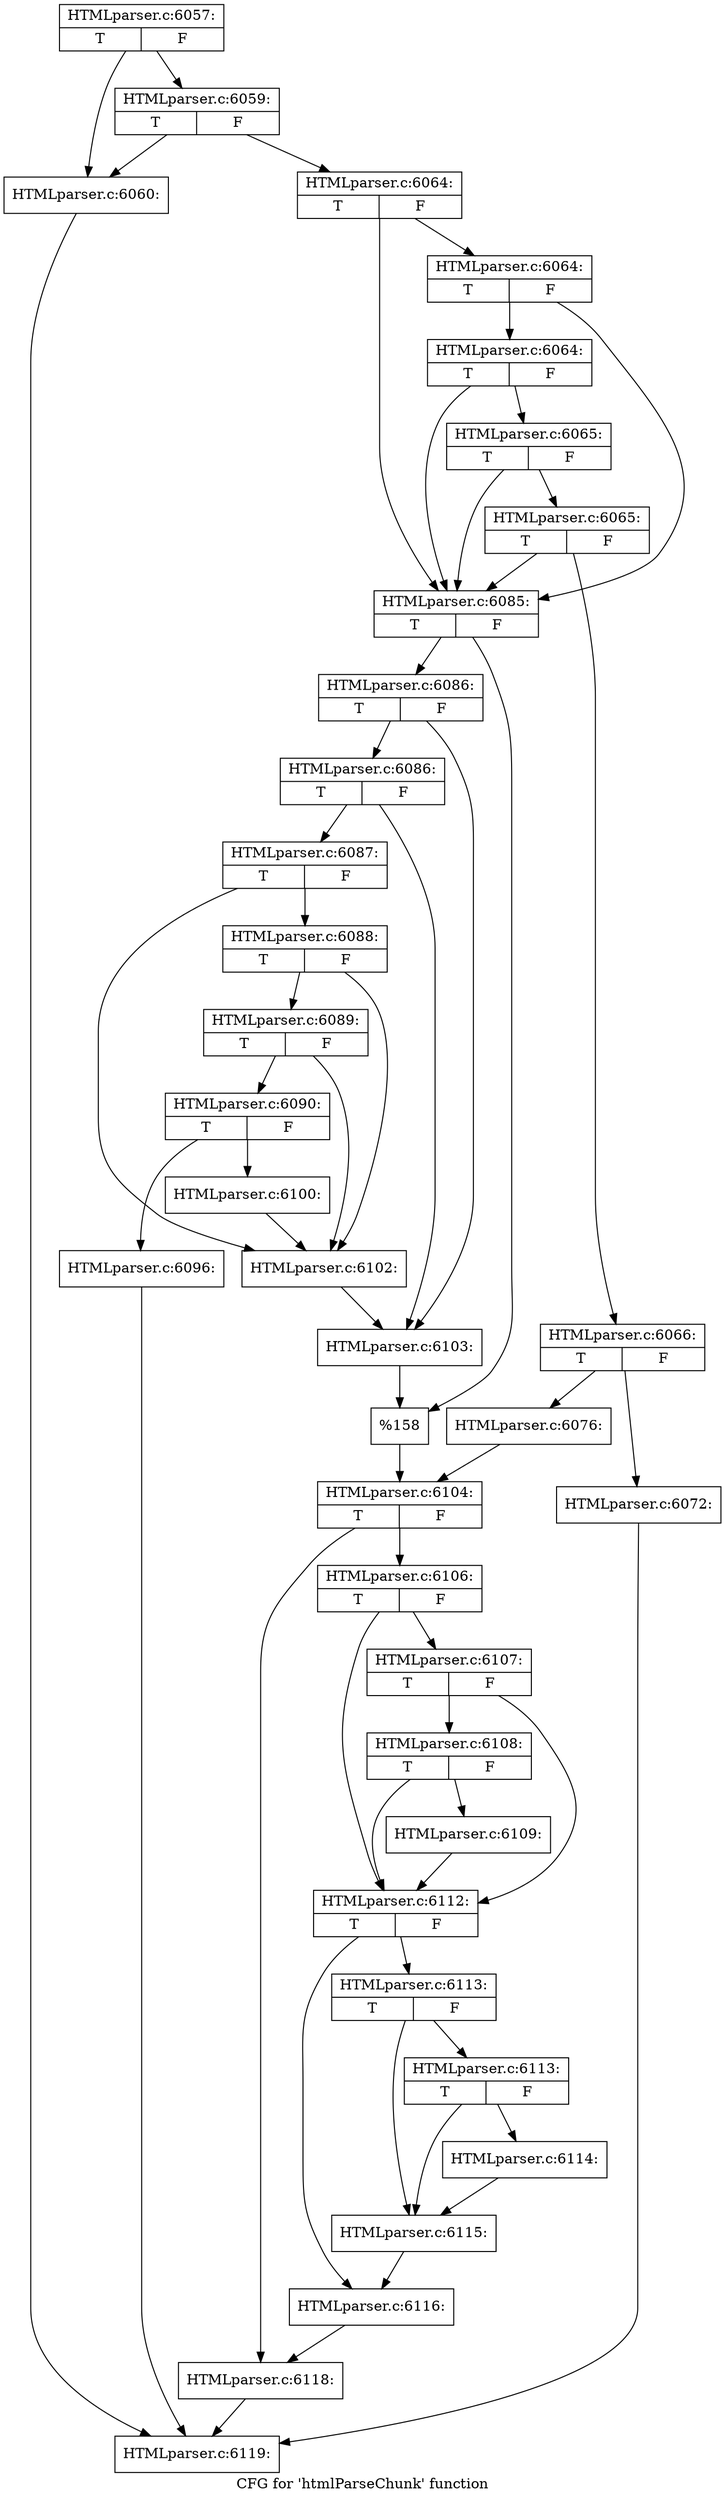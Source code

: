 digraph "CFG for 'htmlParseChunk' function" {
	label="CFG for 'htmlParseChunk' function";

	Node0x3cdfe30 [shape=record,label="{HTMLparser.c:6057:|{<s0>T|<s1>F}}"];
	Node0x3cdfe30 -> Node0x39c5f40;
	Node0x3cdfe30 -> Node0x39c5fe0;
	Node0x39c5fe0 [shape=record,label="{HTMLparser.c:6059:|{<s0>T|<s1>F}}"];
	Node0x39c5fe0 -> Node0x39c5f40;
	Node0x39c5fe0 -> Node0x39c5f90;
	Node0x39c5f40 [shape=record,label="{HTMLparser.c:6060:}"];
	Node0x39c5f40 -> Node0x37ab320;
	Node0x39c5f90 [shape=record,label="{HTMLparser.c:6064:|{<s0>T|<s1>F}}"];
	Node0x39c5f90 -> Node0x3aaf2d0;
	Node0x39c5f90 -> Node0x3aaf100;
	Node0x3aaf2d0 [shape=record,label="{HTMLparser.c:6064:|{<s0>T|<s1>F}}"];
	Node0x3aaf2d0 -> Node0x3aaf250;
	Node0x3aaf2d0 -> Node0x3aaf100;
	Node0x3aaf250 [shape=record,label="{HTMLparser.c:6064:|{<s0>T|<s1>F}}"];
	Node0x3aaf250 -> Node0x3aaf1d0;
	Node0x3aaf250 -> Node0x3aaf100;
	Node0x3aaf1d0 [shape=record,label="{HTMLparser.c:6065:|{<s0>T|<s1>F}}"];
	Node0x3aaf1d0 -> Node0x3aaf150;
	Node0x3aaf1d0 -> Node0x3aaf100;
	Node0x3aaf150 [shape=record,label="{HTMLparser.c:6065:|{<s0>T|<s1>F}}"];
	Node0x3aaf150 -> Node0x3aaf060;
	Node0x3aaf150 -> Node0x3aaf100;
	Node0x3aaf060 [shape=record,label="{HTMLparser.c:6066:|{<s0>T|<s1>F}}"];
	Node0x3aaf060 -> Node0x3d1a4d0;
	Node0x3aaf060 -> Node0x3d1aa90;
	Node0x3d1a4d0 [shape=record,label="{HTMLparser.c:6072:}"];
	Node0x3d1a4d0 -> Node0x37ab320;
	Node0x3d1aa90 [shape=record,label="{HTMLparser.c:6076:}"];
	Node0x3d1aa90 -> Node0x3aaf0b0;
	Node0x3aaf100 [shape=record,label="{HTMLparser.c:6085:|{<s0>T|<s1>F}}"];
	Node0x3aaf100 -> Node0x3d1b5e0;
	Node0x3aaf100 -> Node0x3d1be30;
	Node0x3d1b5e0 [shape=record,label="{HTMLparser.c:6086:|{<s0>T|<s1>F}}"];
	Node0x3d1b5e0 -> Node0x3d1c1f0;
	Node0x3d1b5e0 -> Node0x3d1c1a0;
	Node0x3d1c1f0 [shape=record,label="{HTMLparser.c:6086:|{<s0>T|<s1>F}}"];
	Node0x3d1c1f0 -> Node0x3d1c150;
	Node0x3d1c1f0 -> Node0x3d1c1a0;
	Node0x3d1c150 [shape=record,label="{HTMLparser.c:6087:|{<s0>T|<s1>F}}"];
	Node0x3d1c150 -> Node0x3d1d190;
	Node0x3d1c150 -> Node0x3d1d0c0;
	Node0x3d1d190 [shape=record,label="{HTMLparser.c:6088:|{<s0>T|<s1>F}}"];
	Node0x3d1d190 -> Node0x3d1d110;
	Node0x3d1d190 -> Node0x3d1d0c0;
	Node0x3d1d110 [shape=record,label="{HTMLparser.c:6089:|{<s0>T|<s1>F}}"];
	Node0x3d1d110 -> Node0x3d1d070;
	Node0x3d1d110 -> Node0x3d1d0c0;
	Node0x3d1d070 [shape=record,label="{HTMLparser.c:6090:|{<s0>T|<s1>F}}"];
	Node0x3d1d070 -> Node0x3afe2e0;
	Node0x3d1d070 -> Node0x3d1ff50;
	Node0x3afe2e0 [shape=record,label="{HTMLparser.c:6096:}"];
	Node0x3afe2e0 -> Node0x37ab320;
	Node0x3d1ff50 [shape=record,label="{HTMLparser.c:6100:}"];
	Node0x3d1ff50 -> Node0x3d1d0c0;
	Node0x3d1d0c0 [shape=record,label="{HTMLparser.c:6102:}"];
	Node0x3d1d0c0 -> Node0x3d1c1a0;
	Node0x3d1c1a0 [shape=record,label="{HTMLparser.c:6103:}"];
	Node0x3d1c1a0 -> Node0x3d1be30;
	Node0x3d1be30 [shape=record,label="{%158}"];
	Node0x3d1be30 -> Node0x3aaf0b0;
	Node0x3aaf0b0 [shape=record,label="{HTMLparser.c:6104:|{<s0>T|<s1>F}}"];
	Node0x3aaf0b0 -> Node0x3d21690;
	Node0x3aaf0b0 -> Node0x3d21a10;
	Node0x3d21690 [shape=record,label="{HTMLparser.c:6106:|{<s0>T|<s1>F}}"];
	Node0x3d21690 -> Node0x3d21cc0;
	Node0x3d21690 -> Node0x3d21c20;
	Node0x3d21cc0 [shape=record,label="{HTMLparser.c:6107:|{<s0>T|<s1>F}}"];
	Node0x3d21cc0 -> Node0x3d21c70;
	Node0x3d21cc0 -> Node0x3d21c20;
	Node0x3d21c70 [shape=record,label="{HTMLparser.c:6108:|{<s0>T|<s1>F}}"];
	Node0x3d21c70 -> Node0x3d21bd0;
	Node0x3d21c70 -> Node0x3d21c20;
	Node0x3d21bd0 [shape=record,label="{HTMLparser.c:6109:}"];
	Node0x3d21bd0 -> Node0x3d21c20;
	Node0x3d21c20 [shape=record,label="{HTMLparser.c:6112:|{<s0>T|<s1>F}}"];
	Node0x3d21c20 -> Node0x3d22b20;
	Node0x3d21c20 -> Node0x3d22b70;
	Node0x3d22b20 [shape=record,label="{HTMLparser.c:6113:|{<s0>T|<s1>F}}"];
	Node0x3d22b20 -> Node0x3d23080;
	Node0x3d22b20 -> Node0x3d23030;
	Node0x3d23080 [shape=record,label="{HTMLparser.c:6113:|{<s0>T|<s1>F}}"];
	Node0x3d23080 -> Node0x3d22fe0;
	Node0x3d23080 -> Node0x3d23030;
	Node0x3d22fe0 [shape=record,label="{HTMLparser.c:6114:}"];
	Node0x3d22fe0 -> Node0x3d23030;
	Node0x3d23030 [shape=record,label="{HTMLparser.c:6115:}"];
	Node0x3d23030 -> Node0x3d22b70;
	Node0x3d22b70 [shape=record,label="{HTMLparser.c:6116:}"];
	Node0x3d22b70 -> Node0x3d21a10;
	Node0x3d21a10 [shape=record,label="{HTMLparser.c:6118:}"];
	Node0x3d21a10 -> Node0x37ab320;
	Node0x37ab320 [shape=record,label="{HTMLparser.c:6119:}"];
}
